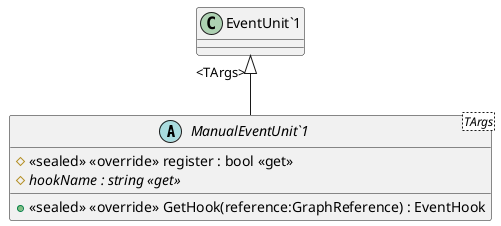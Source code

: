 @startuml
abstract class "ManualEventUnit`1"<TArgs> {
    # <<sealed>> <<override>> register : bool <<get>>
    # {abstract} hookName : string <<get>>
    + <<sealed>> <<override>> GetHook(reference:GraphReference) : EventHook
}
"EventUnit`1" "<TArgs>" <|-- "ManualEventUnit`1"
@enduml
